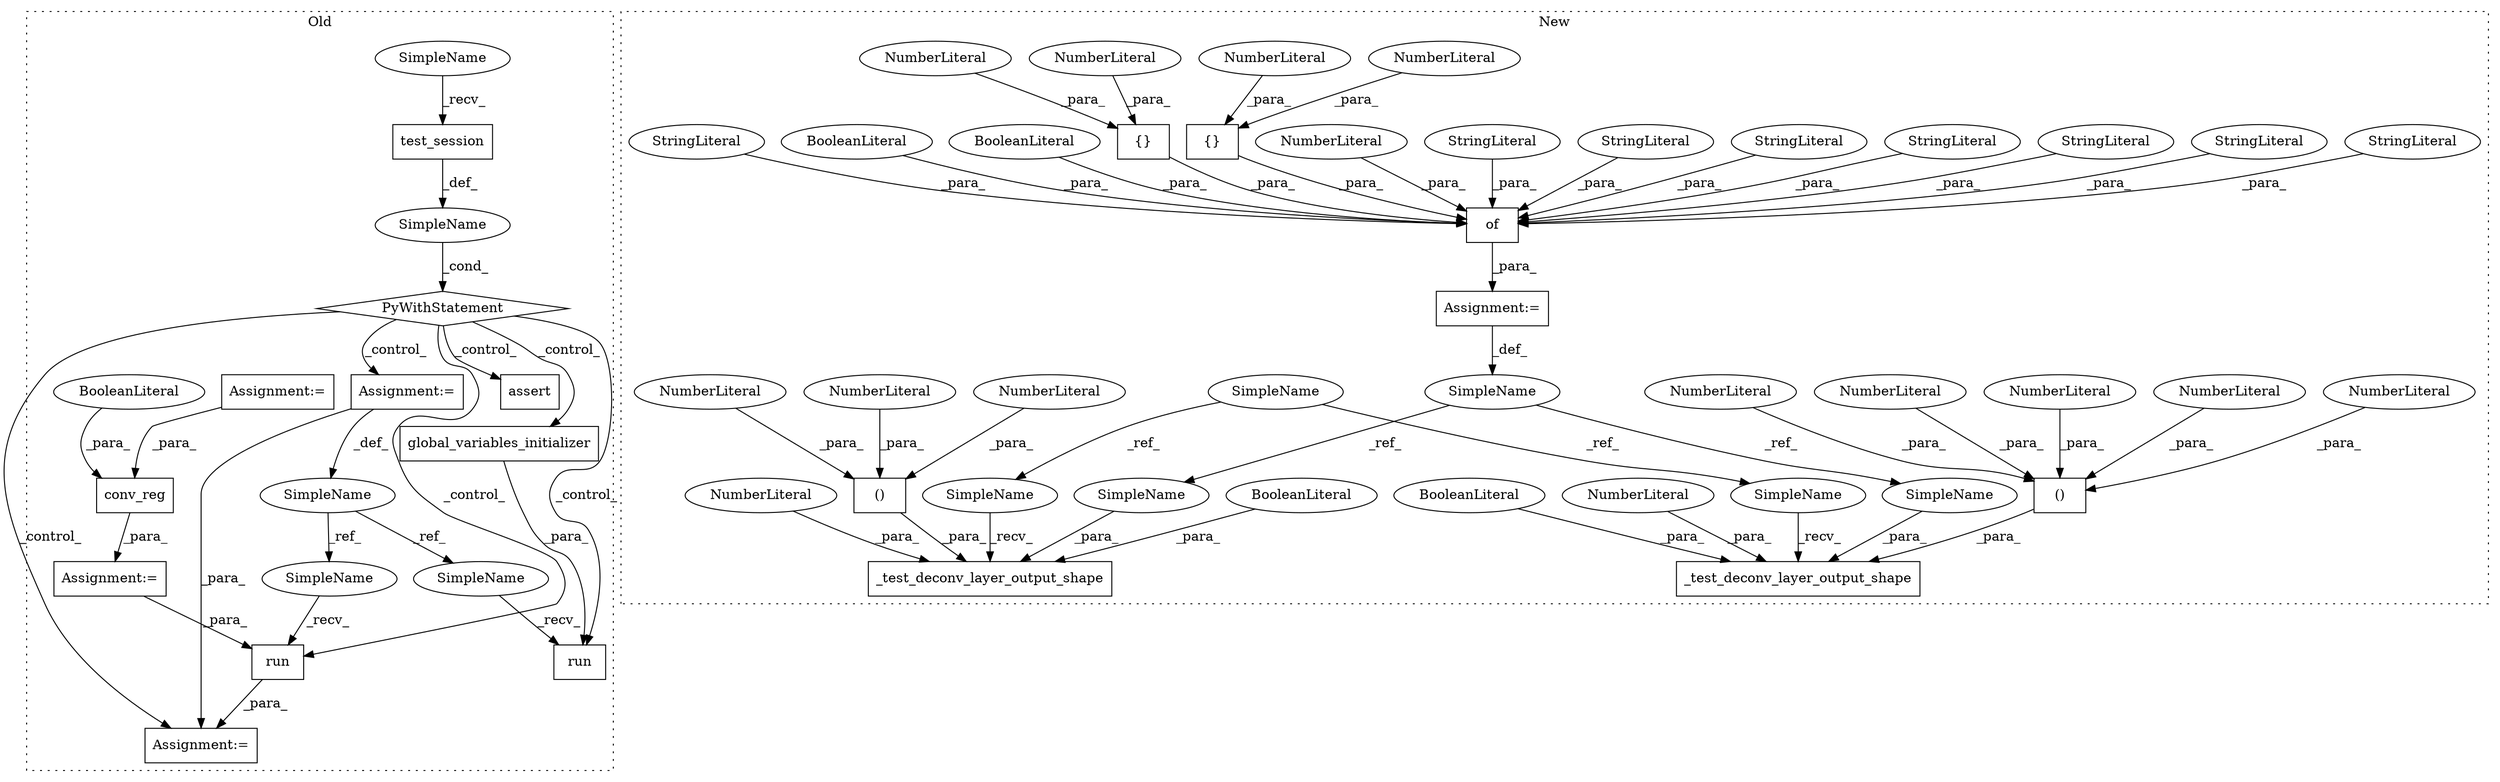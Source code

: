 digraph G {
subgraph cluster0 {
1 [label="run" a="32" s="7245,7261" l="4,1" shape="box"];
3 [label="Assignment:=" a="7" s="7239" l="1" shape="box"];
4 [label="Assignment:=" a="7" s="6927" l="1" shape="box"];
5 [label="Assignment:=" a="7" s="7162" l="4" shape="box"];
6 [label="SimpleName" a="42" s="" l="" shape="ellipse"];
7 [label="PyWithStatement" a="104" s="7119,7148" l="10,2" shape="diamond"];
8 [label="Assignment:=" a="7" s="7068" l="1" shape="box"];
9 [label="run" a="32" s="7179,7224" l="4,1" shape="box"];
10 [label="SimpleName" a="42" s="7162" l="4" shape="ellipse"];
11 [label="test_session" a="32" s="7134" l="14" shape="box"];
12 [label="global_variables_initializer" a="32" s="7194" l="30" shape="box"];
13 [label="assert" a="32" s="7275,7372" l="22,1" shape="box"];
18 [label="conv_reg" a="32" s="7069,7091" l="9,1" shape="box"];
19 [label="BooleanLiteral" a="9" s="7083" l="4" shape="ellipse"];
52 [label="SimpleName" a="42" s="7240" l="4" shape="ellipse"];
53 [label="SimpleName" a="42" s="7174" l="4" shape="ellipse"];
58 [label="SimpleName" a="42" s="7129" l="4" shape="ellipse"];
label = "Old";
style="dotted";
}
subgraph cluster1 {
2 [label="()" a="106" s="7387" l="61" shape="box"];
14 [label="NumberLiteral" a="34" s="7401" l="2" shape="ellipse"];
15 [label="NumberLiteral" a="34" s="7446" l="2" shape="ellipse"];
16 [label="NumberLiteral" a="34" s="7416" l="2" shape="ellipse"];
17 [label="NumberLiteral" a="34" s="7431" l="2" shape="ellipse"];
20 [label="_test_deconv_layer_output_shape" a="32" s="7336,7459" l="32,1" shape="box"];
21 [label="NumberLiteral" a="34" s="7456" l="3" shape="ellipse"];
22 [label="BooleanLiteral" a="9" s="7450" l="5" shape="ellipse"];
23 [label="SimpleName" a="42" s="6932" l="4" shape="ellipse"];
24 [label="_test_deconv_layer_output_shape" a="32" s="7202,7324" l="32,1" shape="box"];
25 [label="()" a="106" s="7253" l="61" shape="box"];
26 [label="NumberLiteral" a="34" s="7387" l="1" shape="ellipse"];
27 [label="NumberLiteral" a="34" s="7234" l="1" shape="ellipse"];
28 [label="of" a="32" s="7010,7190" l="3,1" shape="box"];
29 [label="BooleanLiteral" a="9" s="7316" l="4" shape="ellipse"];
30 [label="StringLiteral" a="45" s="7122" l="11" shape="ellipse"];
31 [label="StringLiteral" a="45" s="7032" l="13" shape="ellipse"];
32 [label="StringLiteral" a="45" s="7089" l="11" shape="ellipse"];
33 [label="StringLiteral" a="45" s="7134" l="7" shape="ellipse"];
34 [label="StringLiteral" a="45" s="7013" l="15" shape="ellipse"];
35 [label="StringLiteral" a="45" s="7142" l="15" shape="ellipse"];
36 [label="NumberLiteral" a="34" s="7029" l="2" shape="ellipse"];
37 [label="{}" a="4" s="7081,7087" l="1,1" shape="box"];
38 [label="NumberLiteral" a="34" s="7084" l="1" shape="ellipse"];
39 [label="NumberLiteral" a="34" s="7082" l="1" shape="ellipse"];
40 [label="{}" a="4" s="7055,7061" l="1,1" shape="box"];
41 [label="NumberLiteral" a="34" s="7060" l="1" shape="ellipse"];
42 [label="NumberLiteral" a="34" s="7056" l="1" shape="ellipse"];
43 [label="BooleanLiteral" a="9" s="7101" l="5" shape="ellipse"];
44 [label="BooleanLiteral" a="9" s="7117" l="4" shape="ellipse"];
45 [label="SimpleName" a="42" s="6994" l="11" shape="ellipse"];
46 [label="Assignment:=" a="7" s="7005" l="1" shape="box"];
47 [label="StringLiteral" a="45" s="7063" l="8" shape="ellipse"];
48 [label="StringLiteral" a="45" s="7107" l="9" shape="ellipse"];
49 [label="NumberLiteral" a="34" s="7312" l="2" shape="ellipse"];
50 [label="NumberLiteral" a="34" s="7253" l="1" shape="ellipse"];
51 [label="NumberLiteral" a="34" s="7282" l="2" shape="ellipse"];
54 [label="SimpleName" a="42" s="7370" l="11" shape="ellipse"];
55 [label="SimpleName" a="42" s="7236" l="11" shape="ellipse"];
56 [label="SimpleName" a="42" s="7197" l="4" shape="ellipse"];
57 [label="SimpleName" a="42" s="7331" l="4" shape="ellipse"];
label = "New";
style="dotted";
}
1 -> 3 [label="_para_"];
2 -> 20 [label="_para_"];
4 -> 18 [label="_para_"];
5 -> 10 [label="_def_"];
5 -> 3 [label="_para_"];
6 -> 7 [label="_cond_"];
7 -> 1 [label="_control_"];
7 -> 5 [label="_control_"];
7 -> 12 [label="_control_"];
7 -> 3 [label="_control_"];
7 -> 13 [label="_control_"];
7 -> 9 [label="_control_"];
8 -> 1 [label="_para_"];
10 -> 52 [label="_ref_"];
10 -> 53 [label="_ref_"];
11 -> 6 [label="_def_"];
12 -> 9 [label="_para_"];
14 -> 2 [label="_para_"];
15 -> 2 [label="_para_"];
16 -> 2 [label="_para_"];
17 -> 2 [label="_para_"];
18 -> 8 [label="_para_"];
19 -> 18 [label="_para_"];
21 -> 20 [label="_para_"];
22 -> 20 [label="_para_"];
23 -> 56 [label="_ref_"];
23 -> 57 [label="_ref_"];
25 -> 24 [label="_para_"];
26 -> 2 [label="_para_"];
27 -> 24 [label="_para_"];
28 -> 46 [label="_para_"];
29 -> 24 [label="_para_"];
30 -> 28 [label="_para_"];
31 -> 28 [label="_para_"];
32 -> 28 [label="_para_"];
33 -> 28 [label="_para_"];
34 -> 28 [label="_para_"];
35 -> 28 [label="_para_"];
36 -> 28 [label="_para_"];
37 -> 28 [label="_para_"];
38 -> 37 [label="_para_"];
39 -> 37 [label="_para_"];
40 -> 28 [label="_para_"];
41 -> 40 [label="_para_"];
42 -> 40 [label="_para_"];
43 -> 28 [label="_para_"];
44 -> 28 [label="_para_"];
45 -> 55 [label="_ref_"];
45 -> 54 [label="_ref_"];
46 -> 45 [label="_def_"];
47 -> 28 [label="_para_"];
48 -> 28 [label="_para_"];
49 -> 25 [label="_para_"];
50 -> 25 [label="_para_"];
51 -> 25 [label="_para_"];
52 -> 1 [label="_recv_"];
53 -> 9 [label="_recv_"];
54 -> 20 [label="_para_"];
55 -> 24 [label="_para_"];
56 -> 24 [label="_recv_"];
57 -> 20 [label="_recv_"];
58 -> 11 [label="_recv_"];
}